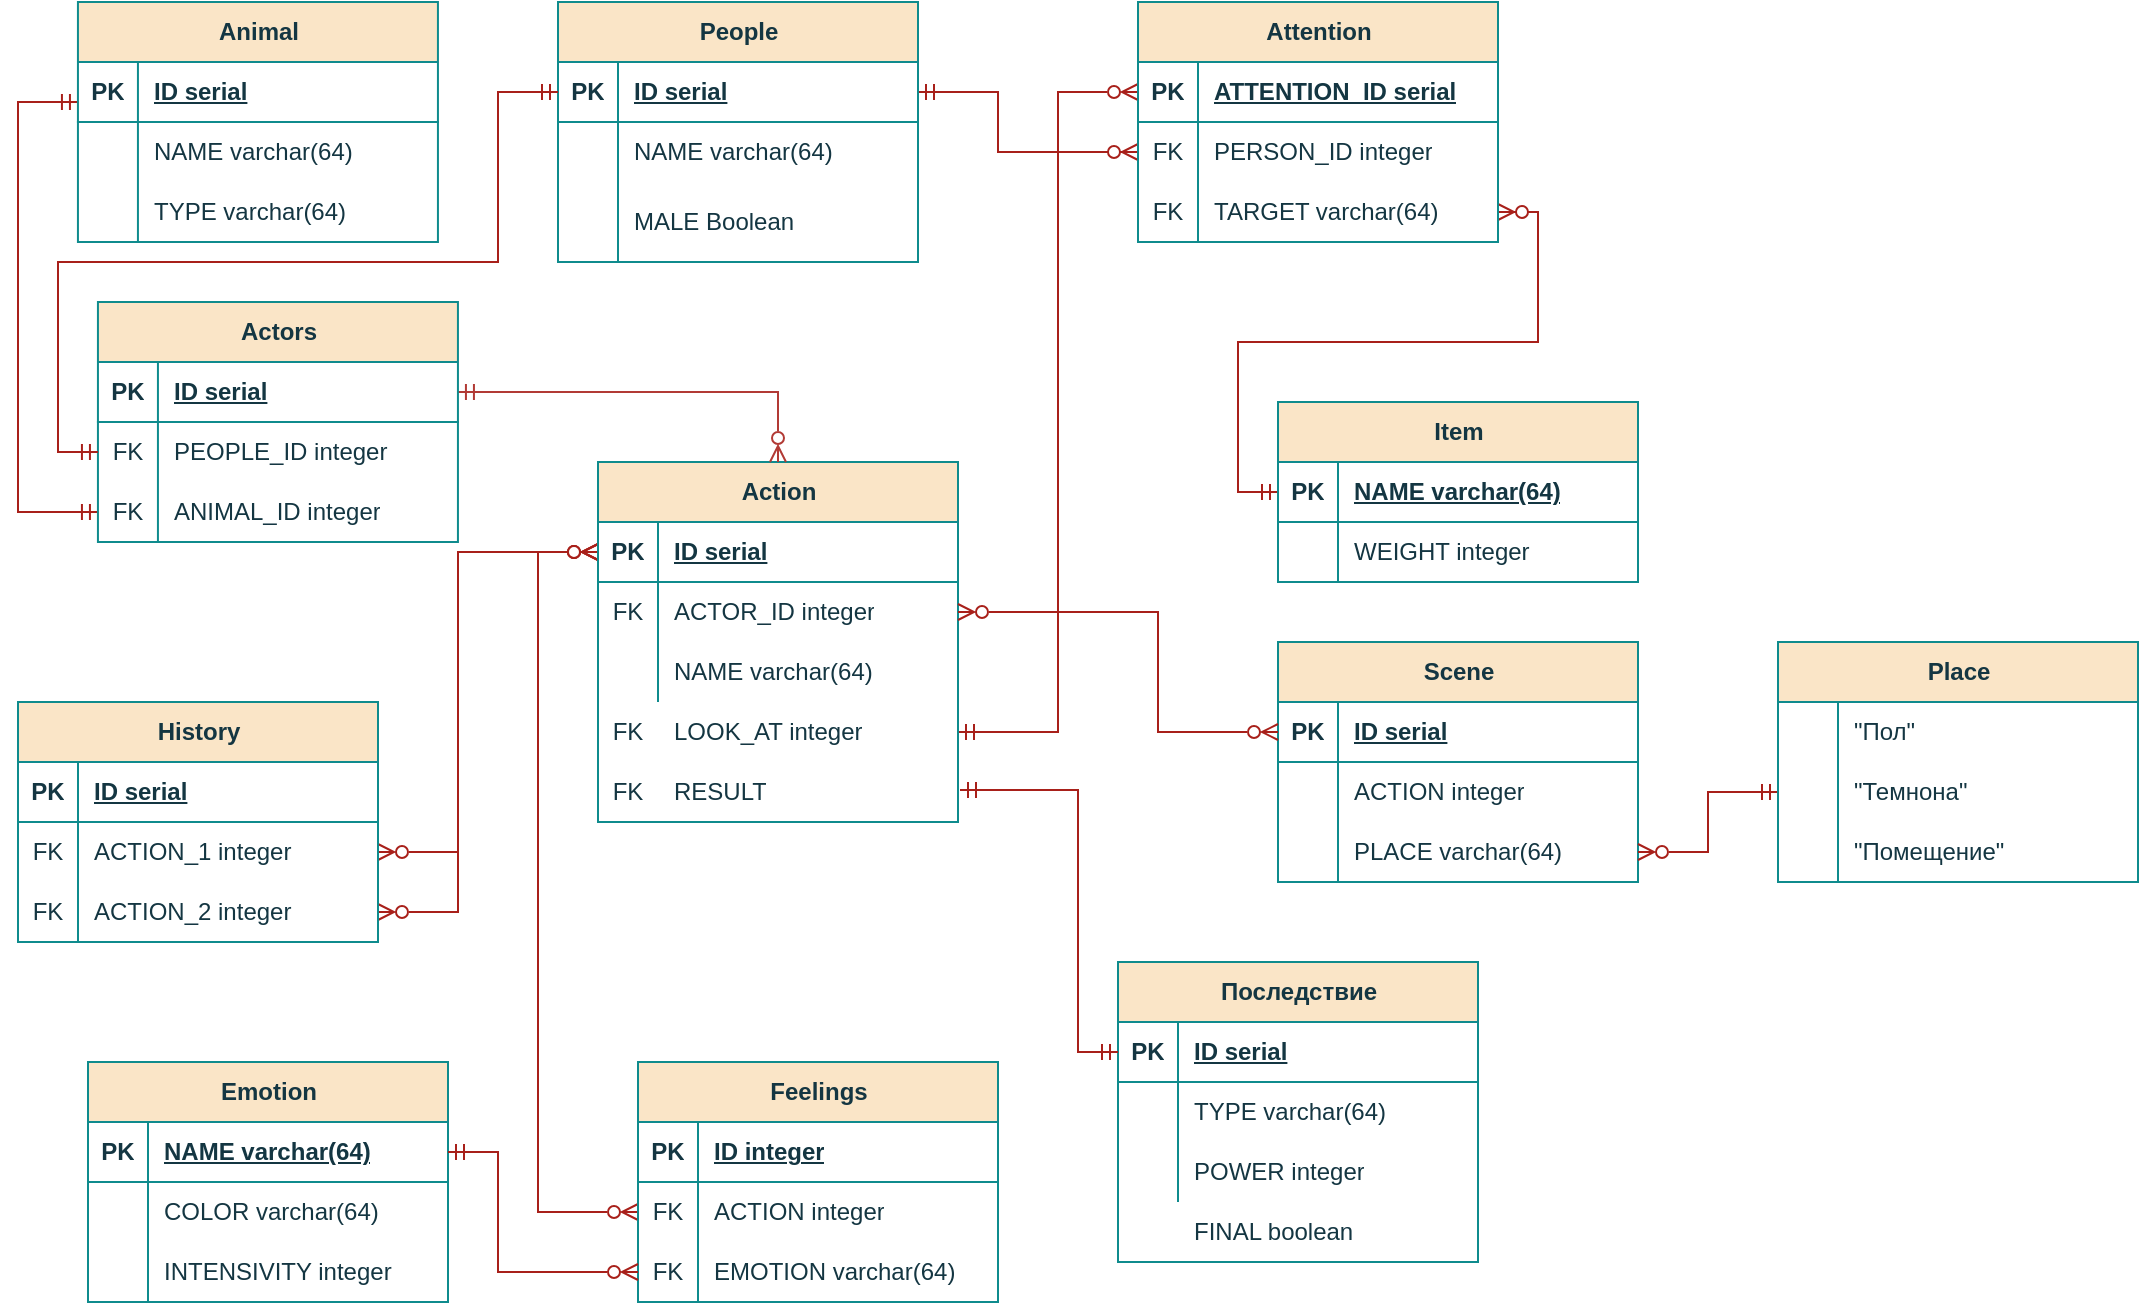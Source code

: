 <mxfile version="26.0.16">
  <diagram id="R2lEEEUBdFMjLlhIrx00" name="Page-1">
    <mxGraphModel dx="971" dy="537" grid="1" gridSize="10" guides="1" tooltips="1" connect="1" arrows="1" fold="1" page="1" pageScale="1" pageWidth="850" pageHeight="1100" math="0" shadow="0" extFonts="Permanent Marker^https://fonts.googleapis.com/css?family=Permanent+Marker">
      <root>
        <mxCell id="0" />
        <mxCell id="1" parent="0" />
        <mxCell id="2vDDrUa2nhz0SJgFM6xi-35" value="" style="edgeStyle=orthogonalEdgeStyle;fontSize=12;html=1;endArrow=ERzeroToMany;startArrow=ERmandOne;rounded=0;exitX=0;exitY=0.5;exitDx=0;exitDy=0;entryX=1;entryY=0.5;entryDx=0;entryDy=0;labelBackgroundColor=none;strokeColor=#A8201A;fontColor=default;" parent="1" source="2vDDrUa2nhz0SJgFM6xi-97" target="2vDDrUa2nhz0SJgFM6xi-119" edge="1">
          <mxGeometry width="100" height="100" relative="1" as="geometry">
            <mxPoint x="810" y="311" as="sourcePoint" />
            <mxPoint x="670" y="335" as="targetPoint" />
            <Array as="points">
              <mxPoint x="620" y="425" />
              <mxPoint x="620" y="350" />
              <mxPoint x="770" y="350" />
              <mxPoint x="770" y="285" />
            </Array>
          </mxGeometry>
        </mxCell>
        <mxCell id="2vDDrUa2nhz0SJgFM6xi-38" value="" style="edgeStyle=orthogonalEdgeStyle;fontSize=12;html=1;endArrow=ERzeroToMany;startArrow=ERmandOne;rounded=0;entryX=0;entryY=0.5;entryDx=0;entryDy=0;startFill=0;labelBackgroundColor=none;strokeColor=#A8201A;fontColor=default;exitX=1;exitY=0.5;exitDx=0;exitDy=0;" parent="1" source="2vDDrUa2nhz0SJgFM6xi-81" target="2vDDrUa2nhz0SJgFM6xi-113" edge="1">
          <mxGeometry width="100" height="100" relative="1" as="geometry">
            <mxPoint x="530" y="180" as="sourcePoint" />
            <mxPoint x="520" y="355" as="targetPoint" />
            <Array as="points">
              <mxPoint x="500" y="225" />
              <mxPoint x="500" y="255" />
            </Array>
          </mxGeometry>
        </mxCell>
        <mxCell id="2vDDrUa2nhz0SJgFM6xi-48" value="" style="edgeStyle=orthogonalEdgeStyle;fontSize=12;html=1;endArrow=ERmandOne;startArrow=ERmandOne;rounded=0;exitX=0;exitY=0.667;exitDx=0;exitDy=0;startFill=0;exitPerimeter=0;entryX=0;entryY=0.5;entryDx=0;entryDy=0;endFill=0;labelBackgroundColor=none;strokeColor=#A8201A;fontColor=default;" parent="1" source="2vDDrUa2nhz0SJgFM6xi-68" target="pCrVwN-psYldaDfNsvtN-21" edge="1">
          <mxGeometry width="100" height="100" relative="1" as="geometry">
            <mxPoint x="79.97" y="312.5" as="sourcePoint" />
            <mxPoint x="39.97" y="395" as="targetPoint" />
            <Array as="points">
              <mxPoint x="10" y="230" />
              <mxPoint x="10" y="435" />
            </Array>
          </mxGeometry>
        </mxCell>
        <mxCell id="2vDDrUa2nhz0SJgFM6xi-53" value="" style="edgeStyle=orthogonalEdgeStyle;fontSize=12;html=1;endArrow=ERzeroToMany;startArrow=ERzeroToMany;rounded=0;exitX=0;exitY=0.5;exitDx=0;exitDy=0;startFill=0;entryX=0;entryY=0.5;entryDx=0;entryDy=0;labelBackgroundColor=none;strokeColor=#A8201A;fontColor=default;" parent="1" source="2vDDrUa2nhz0SJgFM6xi-208" target="2vDDrUa2nhz0SJgFM6xi-136" edge="1">
          <mxGeometry width="100" height="100" relative="1" as="geometry">
            <mxPoint x="270.0" y="700" as="sourcePoint" />
            <mxPoint x="270" y="520" as="targetPoint" />
            <Array as="points">
              <mxPoint x="270" y="785" />
              <mxPoint x="270" y="455" />
            </Array>
          </mxGeometry>
        </mxCell>
        <mxCell id="2vDDrUa2nhz0SJgFM6xi-58" value="" style="edgeStyle=orthogonalEdgeStyle;fontSize=12;html=1;endArrow=ERzeroToMany;startArrow=ERmandOne;rounded=0;entryX=0;entryY=0.5;entryDx=0;entryDy=0;endFill=0;exitX=1;exitY=0.5;exitDx=0;exitDy=0;labelBackgroundColor=none;strokeColor=#A8201A;fontColor=default;" parent="1" source="ilzvVrsZcc7IIXqcpDsM-40" target="2vDDrUa2nhz0SJgFM6xi-110" edge="1">
          <mxGeometry width="100" height="100" relative="1" as="geometry">
            <mxPoint x="600" y="430" as="sourcePoint" />
            <mxPoint x="540" y="320" as="targetPoint" />
            <Array as="points">
              <mxPoint x="530" y="545" />
              <mxPoint x="530" y="225" />
            </Array>
          </mxGeometry>
        </mxCell>
        <mxCell id="2vDDrUa2nhz0SJgFM6xi-64" value="" style="edgeStyle=orthogonalEdgeStyle;fontSize=12;html=1;endArrow=ERzeroToMany;startArrow=ERzeroToMany;rounded=0;entryX=0;entryY=0.5;entryDx=0;entryDy=0;exitX=1;exitY=0.5;exitDx=0;exitDy=0;startFill=0;labelBackgroundColor=none;strokeColor=#A8201A;fontColor=default;" parent="1" source="2vDDrUa2nhz0SJgFM6xi-170" target="2vDDrUa2nhz0SJgFM6xi-136" edge="1">
          <mxGeometry width="100" height="100" relative="1" as="geometry">
            <mxPoint x="131.95" y="699.4" as="sourcePoint" />
            <mxPoint x="230" y="700" as="targetPoint" />
            <Array as="points">
              <mxPoint x="230" y="635" />
              <mxPoint x="230" y="455" />
            </Array>
          </mxGeometry>
        </mxCell>
        <mxCell id="2vDDrUa2nhz0SJgFM6xi-65" value="" style="edgeStyle=orthogonalEdgeStyle;fontSize=12;html=1;endArrow=ERzeroToMany;startArrow=ERzeroToMany;rounded=0;entryX=0;entryY=0.5;entryDx=0;entryDy=0;exitX=1;exitY=0.5;exitDx=0;exitDy=0;startFill=0;labelBackgroundColor=none;strokeColor=#A8201A;fontColor=default;" parent="1" source="2vDDrUa2nhz0SJgFM6xi-167" target="2vDDrUa2nhz0SJgFM6xi-136" edge="1">
          <mxGeometry width="100" height="100" relative="1" as="geometry">
            <mxPoint x="130" y="682.5" as="sourcePoint" />
            <mxPoint x="260" y="701" as="targetPoint" />
            <Array as="points">
              <mxPoint x="230" y="605" />
              <mxPoint x="230" y="455" />
            </Array>
          </mxGeometry>
        </mxCell>
        <mxCell id="2vDDrUa2nhz0SJgFM6xi-67" value="Animal" style="shape=table;startSize=30;container=1;collapsible=1;childLayout=tableLayout;fixedRows=1;rowLines=0;fontStyle=1;align=center;resizeLast=1;html=1;labelBackgroundColor=none;fillColor=#FAE5C7;strokeColor=#0F8B8D;fontColor=#143642;" parent="1" vertex="1">
          <mxGeometry x="39.97" y="180" width="180" height="120" as="geometry" />
        </mxCell>
        <mxCell id="2vDDrUa2nhz0SJgFM6xi-68" value="" style="shape=tableRow;horizontal=0;startSize=0;swimlaneHead=0;swimlaneBody=0;fillColor=none;collapsible=0;dropTarget=0;points=[[0,0.5],[1,0.5]];portConstraint=eastwest;top=0;left=0;right=0;bottom=1;labelBackgroundColor=none;strokeColor=#0F8B8D;fontColor=#143642;" parent="2vDDrUa2nhz0SJgFM6xi-67" vertex="1">
          <mxGeometry y="30" width="180" height="30" as="geometry" />
        </mxCell>
        <mxCell id="2vDDrUa2nhz0SJgFM6xi-69" value="PK" style="shape=partialRectangle;connectable=0;fillColor=none;top=0;left=0;bottom=0;right=0;fontStyle=1;overflow=hidden;whiteSpace=wrap;html=1;labelBackgroundColor=none;strokeColor=#0F8B8D;fontColor=#143642;" parent="2vDDrUa2nhz0SJgFM6xi-68" vertex="1">
          <mxGeometry width="30" height="30" as="geometry">
            <mxRectangle width="30" height="30" as="alternateBounds" />
          </mxGeometry>
        </mxCell>
        <mxCell id="2vDDrUa2nhz0SJgFM6xi-70" value="ID serial" style="shape=partialRectangle;connectable=0;fillColor=none;top=0;left=0;bottom=0;right=0;align=left;spacingLeft=6;fontStyle=5;overflow=hidden;whiteSpace=wrap;html=1;labelBackgroundColor=none;strokeColor=#0F8B8D;fontColor=#143642;" parent="2vDDrUa2nhz0SJgFM6xi-68" vertex="1">
          <mxGeometry x="30" width="150" height="30" as="geometry">
            <mxRectangle width="150" height="30" as="alternateBounds" />
          </mxGeometry>
        </mxCell>
        <mxCell id="2vDDrUa2nhz0SJgFM6xi-71" value="" style="shape=tableRow;horizontal=0;startSize=0;swimlaneHead=0;swimlaneBody=0;fillColor=none;collapsible=0;dropTarget=0;points=[[0,0.5],[1,0.5]];portConstraint=eastwest;top=0;left=0;right=0;bottom=0;labelBackgroundColor=none;strokeColor=#0F8B8D;fontColor=#143642;" parent="2vDDrUa2nhz0SJgFM6xi-67" vertex="1">
          <mxGeometry y="60" width="180" height="30" as="geometry" />
        </mxCell>
        <mxCell id="2vDDrUa2nhz0SJgFM6xi-72" value="" style="shape=partialRectangle;connectable=0;fillColor=none;top=0;left=0;bottom=0;right=0;editable=1;overflow=hidden;whiteSpace=wrap;html=1;labelBackgroundColor=none;strokeColor=#0F8B8D;fontColor=#143642;" parent="2vDDrUa2nhz0SJgFM6xi-71" vertex="1">
          <mxGeometry width="30" height="30" as="geometry">
            <mxRectangle width="30" height="30" as="alternateBounds" />
          </mxGeometry>
        </mxCell>
        <mxCell id="2vDDrUa2nhz0SJgFM6xi-73" value="NAME varchar(64)" style="shape=partialRectangle;connectable=0;fillColor=none;top=0;left=0;bottom=0;right=0;align=left;spacingLeft=6;overflow=hidden;whiteSpace=wrap;html=1;labelBackgroundColor=none;strokeColor=#0F8B8D;fontColor=#143642;" parent="2vDDrUa2nhz0SJgFM6xi-71" vertex="1">
          <mxGeometry x="30" width="150" height="30" as="geometry">
            <mxRectangle width="150" height="30" as="alternateBounds" />
          </mxGeometry>
        </mxCell>
        <mxCell id="2vDDrUa2nhz0SJgFM6xi-74" value="" style="shape=tableRow;horizontal=0;startSize=0;swimlaneHead=0;swimlaneBody=0;fillColor=none;collapsible=0;dropTarget=0;points=[[0,0.5],[1,0.5]];portConstraint=eastwest;top=0;left=0;right=0;bottom=0;labelBackgroundColor=none;strokeColor=#0F8B8D;fontColor=#143642;" parent="2vDDrUa2nhz0SJgFM6xi-67" vertex="1">
          <mxGeometry y="90" width="180" height="30" as="geometry" />
        </mxCell>
        <mxCell id="2vDDrUa2nhz0SJgFM6xi-75" value="" style="shape=partialRectangle;connectable=0;fillColor=none;top=0;left=0;bottom=0;right=0;editable=1;overflow=hidden;whiteSpace=wrap;html=1;labelBackgroundColor=none;strokeColor=#0F8B8D;fontColor=#143642;" parent="2vDDrUa2nhz0SJgFM6xi-74" vertex="1">
          <mxGeometry width="30" height="30" as="geometry">
            <mxRectangle width="30" height="30" as="alternateBounds" />
          </mxGeometry>
        </mxCell>
        <mxCell id="2vDDrUa2nhz0SJgFM6xi-76" value="TYPE varchar(64)" style="shape=partialRectangle;connectable=0;fillColor=none;top=0;left=0;bottom=0;right=0;align=left;spacingLeft=6;overflow=hidden;whiteSpace=wrap;html=1;labelBackgroundColor=none;strokeColor=#0F8B8D;fontColor=#143642;" parent="2vDDrUa2nhz0SJgFM6xi-74" vertex="1">
          <mxGeometry x="30" width="150" height="30" as="geometry">
            <mxRectangle width="150" height="30" as="alternateBounds" />
          </mxGeometry>
        </mxCell>
        <mxCell id="2vDDrUa2nhz0SJgFM6xi-80" value="People" style="shape=table;startSize=30;container=1;collapsible=1;childLayout=tableLayout;fixedRows=1;rowLines=0;fontStyle=1;align=center;resizeLast=1;html=1;labelBackgroundColor=none;fillColor=#FAE5C7;strokeColor=#0F8B8D;fontColor=#143642;" parent="1" vertex="1">
          <mxGeometry x="280" y="180" width="180" height="130" as="geometry" />
        </mxCell>
        <mxCell id="2vDDrUa2nhz0SJgFM6xi-81" value="" style="shape=tableRow;horizontal=0;startSize=0;swimlaneHead=0;swimlaneBody=0;fillColor=none;collapsible=0;dropTarget=0;points=[[0,0.5],[1,0.5]];portConstraint=eastwest;top=0;left=0;right=0;bottom=1;labelBackgroundColor=none;strokeColor=#0F8B8D;fontColor=#143642;" parent="2vDDrUa2nhz0SJgFM6xi-80" vertex="1">
          <mxGeometry y="30" width="180" height="30" as="geometry" />
        </mxCell>
        <mxCell id="2vDDrUa2nhz0SJgFM6xi-82" value="PK" style="shape=partialRectangle;connectable=0;fillColor=none;top=0;left=0;bottom=0;right=0;fontStyle=1;overflow=hidden;whiteSpace=wrap;html=1;labelBackgroundColor=none;strokeColor=#0F8B8D;fontColor=#143642;" parent="2vDDrUa2nhz0SJgFM6xi-81" vertex="1">
          <mxGeometry width="30" height="30" as="geometry">
            <mxRectangle width="30" height="30" as="alternateBounds" />
          </mxGeometry>
        </mxCell>
        <mxCell id="2vDDrUa2nhz0SJgFM6xi-83" value="ID serial" style="shape=partialRectangle;connectable=0;fillColor=none;top=0;left=0;bottom=0;right=0;align=left;spacingLeft=6;fontStyle=5;overflow=hidden;whiteSpace=wrap;html=1;labelBackgroundColor=none;strokeColor=#0F8B8D;fontColor=#143642;" parent="2vDDrUa2nhz0SJgFM6xi-81" vertex="1">
          <mxGeometry x="30" width="150" height="30" as="geometry">
            <mxRectangle width="150" height="30" as="alternateBounds" />
          </mxGeometry>
        </mxCell>
        <mxCell id="2vDDrUa2nhz0SJgFM6xi-84" value="" style="shape=tableRow;horizontal=0;startSize=0;swimlaneHead=0;swimlaneBody=0;fillColor=none;collapsible=0;dropTarget=0;points=[[0,0.5],[1,0.5]];portConstraint=eastwest;top=0;left=0;right=0;bottom=0;labelBackgroundColor=none;strokeColor=#0F8B8D;fontColor=#143642;" parent="2vDDrUa2nhz0SJgFM6xi-80" vertex="1">
          <mxGeometry y="60" width="180" height="30" as="geometry" />
        </mxCell>
        <mxCell id="2vDDrUa2nhz0SJgFM6xi-85" value="" style="shape=partialRectangle;connectable=0;fillColor=none;top=0;left=0;bottom=0;right=0;editable=1;overflow=hidden;whiteSpace=wrap;html=1;labelBackgroundColor=none;strokeColor=#0F8B8D;fontColor=#143642;" parent="2vDDrUa2nhz0SJgFM6xi-84" vertex="1">
          <mxGeometry width="30" height="30" as="geometry">
            <mxRectangle width="30" height="30" as="alternateBounds" />
          </mxGeometry>
        </mxCell>
        <mxCell id="2vDDrUa2nhz0SJgFM6xi-86" value="NAME varchar(64)" style="shape=partialRectangle;connectable=0;fillColor=none;top=0;left=0;bottom=0;right=0;align=left;spacingLeft=6;overflow=hidden;whiteSpace=wrap;html=1;labelBackgroundColor=none;strokeColor=#0F8B8D;fontColor=#143642;" parent="2vDDrUa2nhz0SJgFM6xi-84" vertex="1">
          <mxGeometry x="30" width="150" height="30" as="geometry">
            <mxRectangle width="150" height="30" as="alternateBounds" />
          </mxGeometry>
        </mxCell>
        <mxCell id="2vDDrUa2nhz0SJgFM6xi-87" value="" style="shape=tableRow;horizontal=0;startSize=0;swimlaneHead=0;swimlaneBody=0;fillColor=none;collapsible=0;dropTarget=0;points=[[0,0.5],[1,0.5]];portConstraint=eastwest;top=0;left=0;right=0;bottom=0;labelBackgroundColor=none;strokeColor=#0F8B8D;fontColor=#143642;" parent="2vDDrUa2nhz0SJgFM6xi-80" vertex="1">
          <mxGeometry y="90" width="180" height="40" as="geometry" />
        </mxCell>
        <mxCell id="2vDDrUa2nhz0SJgFM6xi-88" value="" style="shape=partialRectangle;connectable=0;fillColor=none;top=0;left=0;bottom=0;right=0;editable=1;overflow=hidden;whiteSpace=wrap;html=1;labelBackgroundColor=none;strokeColor=#0F8B8D;fontColor=#143642;" parent="2vDDrUa2nhz0SJgFM6xi-87" vertex="1">
          <mxGeometry width="30" height="40" as="geometry">
            <mxRectangle width="30" height="40" as="alternateBounds" />
          </mxGeometry>
        </mxCell>
        <mxCell id="2vDDrUa2nhz0SJgFM6xi-89" value="MALE Boolean" style="shape=partialRectangle;connectable=0;fillColor=none;top=0;left=0;bottom=0;right=0;align=left;spacingLeft=6;overflow=hidden;whiteSpace=wrap;html=1;labelBackgroundColor=none;strokeColor=#0F8B8D;fontColor=#143642;" parent="2vDDrUa2nhz0SJgFM6xi-87" vertex="1">
          <mxGeometry x="30" width="150" height="40" as="geometry">
            <mxRectangle width="150" height="40" as="alternateBounds" />
          </mxGeometry>
        </mxCell>
        <mxCell id="2vDDrUa2nhz0SJgFM6xi-96" value="Item" style="shape=table;startSize=30;container=1;collapsible=1;childLayout=tableLayout;fixedRows=1;rowLines=0;fontStyle=1;align=center;resizeLast=1;html=1;labelBackgroundColor=none;fillColor=#FAE5C7;strokeColor=#0F8B8D;fontColor=#143642;" parent="1" vertex="1">
          <mxGeometry x="640" y="380" width="180" height="90" as="geometry" />
        </mxCell>
        <mxCell id="2vDDrUa2nhz0SJgFM6xi-97" value="" style="shape=tableRow;horizontal=0;startSize=0;swimlaneHead=0;swimlaneBody=0;fillColor=none;collapsible=0;dropTarget=0;points=[[0,0.5],[1,0.5]];portConstraint=eastwest;top=0;left=0;right=0;bottom=1;labelBackgroundColor=none;strokeColor=#0F8B8D;fontColor=#143642;" parent="2vDDrUa2nhz0SJgFM6xi-96" vertex="1">
          <mxGeometry y="30" width="180" height="30" as="geometry" />
        </mxCell>
        <mxCell id="2vDDrUa2nhz0SJgFM6xi-98" value="PK" style="shape=partialRectangle;connectable=0;fillColor=none;top=0;left=0;bottom=0;right=0;fontStyle=1;overflow=hidden;whiteSpace=wrap;html=1;labelBackgroundColor=none;strokeColor=#0F8B8D;fontColor=#143642;" parent="2vDDrUa2nhz0SJgFM6xi-97" vertex="1">
          <mxGeometry width="30" height="30" as="geometry">
            <mxRectangle width="30" height="30" as="alternateBounds" />
          </mxGeometry>
        </mxCell>
        <mxCell id="2vDDrUa2nhz0SJgFM6xi-99" value="NAME varchar(64)" style="shape=partialRectangle;connectable=0;fillColor=none;top=0;left=0;bottom=0;right=0;align=left;spacingLeft=6;fontStyle=5;overflow=hidden;whiteSpace=wrap;html=1;labelBackgroundColor=none;strokeColor=#0F8B8D;fontColor=#143642;" parent="2vDDrUa2nhz0SJgFM6xi-97" vertex="1">
          <mxGeometry x="30" width="150" height="30" as="geometry">
            <mxRectangle width="150" height="30" as="alternateBounds" />
          </mxGeometry>
        </mxCell>
        <mxCell id="2vDDrUa2nhz0SJgFM6xi-100" value="" style="shape=tableRow;horizontal=0;startSize=0;swimlaneHead=0;swimlaneBody=0;fillColor=none;collapsible=0;dropTarget=0;points=[[0,0.5],[1,0.5]];portConstraint=eastwest;top=0;left=0;right=0;bottom=0;labelBackgroundColor=none;strokeColor=#0F8B8D;fontColor=#143642;" parent="2vDDrUa2nhz0SJgFM6xi-96" vertex="1">
          <mxGeometry y="60" width="180" height="30" as="geometry" />
        </mxCell>
        <mxCell id="2vDDrUa2nhz0SJgFM6xi-101" value="" style="shape=partialRectangle;connectable=0;fillColor=none;top=0;left=0;bottom=0;right=0;editable=1;overflow=hidden;whiteSpace=wrap;html=1;labelBackgroundColor=none;strokeColor=#0F8B8D;fontColor=#143642;" parent="2vDDrUa2nhz0SJgFM6xi-100" vertex="1">
          <mxGeometry width="30" height="30" as="geometry">
            <mxRectangle width="30" height="30" as="alternateBounds" />
          </mxGeometry>
        </mxCell>
        <mxCell id="2vDDrUa2nhz0SJgFM6xi-102" value="WEIGHT integer" style="shape=partialRectangle;connectable=0;fillColor=none;top=0;left=0;bottom=0;right=0;align=left;spacingLeft=6;overflow=hidden;whiteSpace=wrap;html=1;labelBackgroundColor=none;strokeColor=#0F8B8D;fontColor=#143642;" parent="2vDDrUa2nhz0SJgFM6xi-100" vertex="1">
          <mxGeometry x="30" width="150" height="30" as="geometry">
            <mxRectangle width="150" height="30" as="alternateBounds" />
          </mxGeometry>
        </mxCell>
        <mxCell id="2vDDrUa2nhz0SJgFM6xi-109" value="Attention" style="shape=table;startSize=30;container=1;collapsible=1;childLayout=tableLayout;fixedRows=1;rowLines=0;fontStyle=1;align=center;resizeLast=1;html=1;labelBackgroundColor=none;fillColor=#FAE5C7;strokeColor=#0F8B8D;fontColor=#143642;" parent="1" vertex="1">
          <mxGeometry x="570" y="180" width="180" height="120" as="geometry" />
        </mxCell>
        <mxCell id="2vDDrUa2nhz0SJgFM6xi-110" value="" style="shape=tableRow;horizontal=0;startSize=0;swimlaneHead=0;swimlaneBody=0;fillColor=none;collapsible=0;dropTarget=0;points=[[0,0.5],[1,0.5]];portConstraint=eastwest;top=0;left=0;right=0;bottom=1;labelBackgroundColor=none;strokeColor=#0F8B8D;fontColor=#143642;" parent="2vDDrUa2nhz0SJgFM6xi-109" vertex="1">
          <mxGeometry y="30" width="180" height="30" as="geometry" />
        </mxCell>
        <mxCell id="2vDDrUa2nhz0SJgFM6xi-111" value="PK" style="shape=partialRectangle;connectable=0;fillColor=none;top=0;left=0;bottom=0;right=0;fontStyle=1;overflow=hidden;whiteSpace=wrap;html=1;labelBackgroundColor=none;strokeColor=#0F8B8D;fontColor=#143642;" parent="2vDDrUa2nhz0SJgFM6xi-110" vertex="1">
          <mxGeometry width="30" height="30" as="geometry">
            <mxRectangle width="30" height="30" as="alternateBounds" />
          </mxGeometry>
        </mxCell>
        <mxCell id="2vDDrUa2nhz0SJgFM6xi-112" value="ATTENTION_ID serial" style="shape=partialRectangle;connectable=0;fillColor=none;top=0;left=0;bottom=0;right=0;align=left;spacingLeft=6;fontStyle=5;overflow=hidden;whiteSpace=wrap;html=1;labelBackgroundColor=none;strokeColor=#0F8B8D;fontColor=#143642;" parent="2vDDrUa2nhz0SJgFM6xi-110" vertex="1">
          <mxGeometry x="30" width="150" height="30" as="geometry">
            <mxRectangle width="150" height="30" as="alternateBounds" />
          </mxGeometry>
        </mxCell>
        <mxCell id="2vDDrUa2nhz0SJgFM6xi-113" value="" style="shape=tableRow;horizontal=0;startSize=0;swimlaneHead=0;swimlaneBody=0;fillColor=none;collapsible=0;dropTarget=0;points=[[0,0.5],[1,0.5]];portConstraint=eastwest;top=0;left=0;right=0;bottom=0;labelBackgroundColor=none;strokeColor=#0F8B8D;fontColor=#143642;" parent="2vDDrUa2nhz0SJgFM6xi-109" vertex="1">
          <mxGeometry y="60" width="180" height="30" as="geometry" />
        </mxCell>
        <mxCell id="2vDDrUa2nhz0SJgFM6xi-114" value="FK" style="shape=partialRectangle;connectable=0;fillColor=none;top=0;left=0;bottom=0;right=0;editable=1;overflow=hidden;whiteSpace=wrap;html=1;labelBackgroundColor=none;strokeColor=#0F8B8D;fontColor=#143642;" parent="2vDDrUa2nhz0SJgFM6xi-113" vertex="1">
          <mxGeometry width="30" height="30" as="geometry">
            <mxRectangle width="30" height="30" as="alternateBounds" />
          </mxGeometry>
        </mxCell>
        <mxCell id="2vDDrUa2nhz0SJgFM6xi-115" value="PERSON_ID integer" style="shape=partialRectangle;connectable=0;fillColor=none;top=0;left=0;bottom=0;right=0;align=left;spacingLeft=6;overflow=hidden;whiteSpace=wrap;html=1;labelBackgroundColor=none;strokeColor=#0F8B8D;fontColor=#143642;" parent="2vDDrUa2nhz0SJgFM6xi-113" vertex="1">
          <mxGeometry x="30" width="150" height="30" as="geometry">
            <mxRectangle width="150" height="30" as="alternateBounds" />
          </mxGeometry>
        </mxCell>
        <mxCell id="2vDDrUa2nhz0SJgFM6xi-119" value="" style="shape=tableRow;horizontal=0;startSize=0;swimlaneHead=0;swimlaneBody=0;fillColor=none;collapsible=0;dropTarget=0;points=[[0,0.5],[1,0.5]];portConstraint=eastwest;top=0;left=0;right=0;bottom=0;labelBackgroundColor=none;strokeColor=#0F8B8D;fontColor=#143642;" parent="2vDDrUa2nhz0SJgFM6xi-109" vertex="1">
          <mxGeometry y="90" width="180" height="30" as="geometry" />
        </mxCell>
        <mxCell id="2vDDrUa2nhz0SJgFM6xi-120" value="FK" style="shape=partialRectangle;connectable=0;fillColor=none;top=0;left=0;bottom=0;right=0;editable=1;overflow=hidden;whiteSpace=wrap;html=1;labelBackgroundColor=none;strokeColor=#0F8B8D;fontColor=#143642;" parent="2vDDrUa2nhz0SJgFM6xi-119" vertex="1">
          <mxGeometry width="30" height="30" as="geometry">
            <mxRectangle width="30" height="30" as="alternateBounds" />
          </mxGeometry>
        </mxCell>
        <mxCell id="2vDDrUa2nhz0SJgFM6xi-121" value="TARGET varchar(64)" style="shape=partialRectangle;connectable=0;fillColor=none;top=0;left=0;bottom=0;right=0;align=left;spacingLeft=6;overflow=hidden;whiteSpace=wrap;html=1;labelBackgroundColor=none;strokeColor=#0F8B8D;fontColor=#143642;" parent="2vDDrUa2nhz0SJgFM6xi-119" vertex="1">
          <mxGeometry x="30" width="150" height="30" as="geometry">
            <mxRectangle width="150" height="30" as="alternateBounds" />
          </mxGeometry>
        </mxCell>
        <mxCell id="2vDDrUa2nhz0SJgFM6xi-135" value="Action" style="shape=table;startSize=30;container=1;collapsible=1;childLayout=tableLayout;fixedRows=1;rowLines=0;fontStyle=1;align=center;resizeLast=1;html=1;labelBackgroundColor=none;fillColor=#FAE5C7;strokeColor=#0F8B8D;fontColor=#143642;verticalAlign=middle;" parent="1" vertex="1">
          <mxGeometry x="300" y="410" width="180" height="180" as="geometry" />
        </mxCell>
        <mxCell id="2vDDrUa2nhz0SJgFM6xi-136" value="" style="shape=tableRow;horizontal=0;startSize=0;swimlaneHead=0;swimlaneBody=0;fillColor=none;collapsible=0;dropTarget=0;points=[[0,0.5],[1,0.5]];portConstraint=eastwest;top=0;left=0;right=0;bottom=1;labelBackgroundColor=none;strokeColor=#0F8B8D;fontColor=#143642;verticalAlign=middle;" parent="2vDDrUa2nhz0SJgFM6xi-135" vertex="1">
          <mxGeometry y="30" width="180" height="30" as="geometry" />
        </mxCell>
        <mxCell id="2vDDrUa2nhz0SJgFM6xi-137" value="PK" style="shape=partialRectangle;connectable=0;fillColor=none;top=0;left=0;bottom=0;right=0;fontStyle=1;overflow=hidden;whiteSpace=wrap;html=1;labelBackgroundColor=none;strokeColor=#0F8B8D;fontColor=#143642;verticalAlign=middle;" parent="2vDDrUa2nhz0SJgFM6xi-136" vertex="1">
          <mxGeometry width="30" height="30" as="geometry">
            <mxRectangle width="30" height="30" as="alternateBounds" />
          </mxGeometry>
        </mxCell>
        <mxCell id="2vDDrUa2nhz0SJgFM6xi-138" value="ID serial" style="shape=partialRectangle;connectable=0;fillColor=none;top=0;left=0;bottom=0;right=0;align=left;spacingLeft=6;fontStyle=5;overflow=hidden;whiteSpace=wrap;html=1;labelBackgroundColor=none;strokeColor=#0F8B8D;fontColor=#143642;verticalAlign=middle;" parent="2vDDrUa2nhz0SJgFM6xi-136" vertex="1">
          <mxGeometry x="30" width="150" height="30" as="geometry">
            <mxRectangle width="150" height="30" as="alternateBounds" />
          </mxGeometry>
        </mxCell>
        <mxCell id="2vDDrUa2nhz0SJgFM6xi-139" value="" style="shape=tableRow;horizontal=0;startSize=0;swimlaneHead=0;swimlaneBody=0;fillColor=none;collapsible=0;dropTarget=0;points=[[0,0.5],[1,0.5]];portConstraint=eastwest;top=0;left=0;right=0;bottom=0;labelBackgroundColor=none;strokeColor=#0F8B8D;fontColor=#143642;verticalAlign=middle;" parent="2vDDrUa2nhz0SJgFM6xi-135" vertex="1">
          <mxGeometry y="60" width="180" height="30" as="geometry" />
        </mxCell>
        <mxCell id="2vDDrUa2nhz0SJgFM6xi-140" value="FK" style="shape=partialRectangle;connectable=0;fillColor=none;top=0;left=0;bottom=0;right=0;editable=1;overflow=hidden;whiteSpace=wrap;html=1;labelBackgroundColor=none;strokeColor=#0F8B8D;fontColor=#143642;verticalAlign=middle;" parent="2vDDrUa2nhz0SJgFM6xi-139" vertex="1">
          <mxGeometry width="30" height="30" as="geometry">
            <mxRectangle width="30" height="30" as="alternateBounds" />
          </mxGeometry>
        </mxCell>
        <mxCell id="2vDDrUa2nhz0SJgFM6xi-141" value="ACTOR_ID integer" style="shape=partialRectangle;connectable=0;fillColor=none;top=0;left=0;bottom=0;right=0;align=left;spacingLeft=6;overflow=hidden;whiteSpace=wrap;html=1;labelBackgroundColor=none;strokeColor=#0F8B8D;fontColor=#143642;verticalAlign=middle;" parent="2vDDrUa2nhz0SJgFM6xi-139" vertex="1">
          <mxGeometry x="30" width="150" height="30" as="geometry">
            <mxRectangle width="150" height="30" as="alternateBounds" />
          </mxGeometry>
        </mxCell>
        <mxCell id="2vDDrUa2nhz0SJgFM6xi-142" value="" style="shape=tableRow;horizontal=0;startSize=0;swimlaneHead=0;swimlaneBody=0;fillColor=none;collapsible=0;dropTarget=0;points=[[0,0.5],[1,0.5]];portConstraint=eastwest;top=0;left=0;right=0;bottom=0;labelBackgroundColor=none;strokeColor=#0F8B8D;fontColor=#143642;verticalAlign=middle;" parent="2vDDrUa2nhz0SJgFM6xi-135" vertex="1">
          <mxGeometry y="90" width="180" height="30" as="geometry" />
        </mxCell>
        <mxCell id="2vDDrUa2nhz0SJgFM6xi-143" value="" style="shape=partialRectangle;connectable=0;fillColor=none;top=0;left=0;bottom=0;right=0;editable=1;overflow=hidden;whiteSpace=wrap;html=1;labelBackgroundColor=none;strokeColor=#0F8B8D;fontColor=#143642;verticalAlign=middle;" parent="2vDDrUa2nhz0SJgFM6xi-142" vertex="1">
          <mxGeometry width="30" height="30" as="geometry">
            <mxRectangle width="30" height="30" as="alternateBounds" />
          </mxGeometry>
        </mxCell>
        <mxCell id="2vDDrUa2nhz0SJgFM6xi-144" value="NAME varchar(64)" style="shape=partialRectangle;connectable=0;fillColor=none;top=0;left=0;bottom=0;right=0;align=left;spacingLeft=6;overflow=hidden;whiteSpace=wrap;html=1;labelBackgroundColor=none;strokeColor=#0F8B8D;fontColor=#143642;verticalAlign=middle;" parent="2vDDrUa2nhz0SJgFM6xi-142" vertex="1">
          <mxGeometry x="30" width="150" height="30" as="geometry">
            <mxRectangle width="150" height="30" as="alternateBounds" />
          </mxGeometry>
        </mxCell>
        <mxCell id="2vDDrUa2nhz0SJgFM6xi-162" style="edgeStyle=orthogonalEdgeStyle;rounded=0;orthogonalLoop=1;jettySize=auto;html=1;entryX=0.5;entryY=0;entryDx=0;entryDy=0;endArrow=ERzeroToMany;endFill=0;exitX=1;exitY=0.5;exitDx=0;exitDy=0;labelBackgroundColor=none;strokeColor=light-dark(#b23a35, #32b532);fontColor=default;startArrow=ERmandOne;startFill=0;" parent="1" source="pCrVwN-psYldaDfNsvtN-15" target="2vDDrUa2nhz0SJgFM6xi-135" edge="1">
          <mxGeometry relative="1" as="geometry">
            <Array as="points">
              <mxPoint x="390" y="375" />
            </Array>
            <mxPoint x="219.97" y="425" as="sourcePoint" />
          </mxGeometry>
        </mxCell>
        <mxCell id="2vDDrUa2nhz0SJgFM6xi-163" value="History" style="shape=table;startSize=30;container=1;collapsible=1;childLayout=tableLayout;fixedRows=1;rowLines=0;fontStyle=1;align=center;resizeLast=1;html=1;labelBackgroundColor=none;fillColor=#FAE5C7;strokeColor=#0F8B8D;fontColor=#143642;" parent="1" vertex="1">
          <mxGeometry x="10" y="530" width="180" height="120" as="geometry" />
        </mxCell>
        <mxCell id="2vDDrUa2nhz0SJgFM6xi-164" value="" style="shape=tableRow;horizontal=0;startSize=0;swimlaneHead=0;swimlaneBody=0;fillColor=none;collapsible=0;dropTarget=0;points=[[0,0.5],[1,0.5]];portConstraint=eastwest;top=0;left=0;right=0;bottom=1;labelBackgroundColor=none;strokeColor=#0F8B8D;fontColor=#143642;" parent="2vDDrUa2nhz0SJgFM6xi-163" vertex="1">
          <mxGeometry y="30" width="180" height="30" as="geometry" />
        </mxCell>
        <mxCell id="2vDDrUa2nhz0SJgFM6xi-165" value="PK" style="shape=partialRectangle;connectable=0;fillColor=none;top=0;left=0;bottom=0;right=0;fontStyle=1;overflow=hidden;whiteSpace=wrap;html=1;labelBackgroundColor=none;strokeColor=#0F8B8D;fontColor=#143642;" parent="2vDDrUa2nhz0SJgFM6xi-164" vertex="1">
          <mxGeometry width="30" height="30" as="geometry">
            <mxRectangle width="30" height="30" as="alternateBounds" />
          </mxGeometry>
        </mxCell>
        <mxCell id="2vDDrUa2nhz0SJgFM6xi-166" value="ID serial" style="shape=partialRectangle;connectable=0;fillColor=none;top=0;left=0;bottom=0;right=0;align=left;spacingLeft=6;fontStyle=5;overflow=hidden;whiteSpace=wrap;html=1;labelBackgroundColor=none;strokeColor=#0F8B8D;fontColor=#143642;" parent="2vDDrUa2nhz0SJgFM6xi-164" vertex="1">
          <mxGeometry x="30" width="150" height="30" as="geometry">
            <mxRectangle width="150" height="30" as="alternateBounds" />
          </mxGeometry>
        </mxCell>
        <mxCell id="2vDDrUa2nhz0SJgFM6xi-167" value="" style="shape=tableRow;horizontal=0;startSize=0;swimlaneHead=0;swimlaneBody=0;fillColor=none;collapsible=0;dropTarget=0;points=[[0,0.5],[1,0.5]];portConstraint=eastwest;top=0;left=0;right=0;bottom=0;labelBackgroundColor=none;strokeColor=#0F8B8D;fontColor=#143642;" parent="2vDDrUa2nhz0SJgFM6xi-163" vertex="1">
          <mxGeometry y="60" width="180" height="30" as="geometry" />
        </mxCell>
        <mxCell id="2vDDrUa2nhz0SJgFM6xi-168" value="FK" style="shape=partialRectangle;connectable=0;fillColor=none;top=0;left=0;bottom=0;right=0;editable=1;overflow=hidden;whiteSpace=wrap;html=1;labelBackgroundColor=none;strokeColor=#0F8B8D;fontColor=#143642;" parent="2vDDrUa2nhz0SJgFM6xi-167" vertex="1">
          <mxGeometry width="30" height="30" as="geometry">
            <mxRectangle width="30" height="30" as="alternateBounds" />
          </mxGeometry>
        </mxCell>
        <mxCell id="2vDDrUa2nhz0SJgFM6xi-169" value="ACTION_1 integer" style="shape=partialRectangle;connectable=0;fillColor=none;top=0;left=0;bottom=0;right=0;align=left;spacingLeft=6;overflow=hidden;whiteSpace=wrap;html=1;labelBackgroundColor=none;strokeColor=#0F8B8D;fontColor=#143642;" parent="2vDDrUa2nhz0SJgFM6xi-167" vertex="1">
          <mxGeometry x="30" width="150" height="30" as="geometry">
            <mxRectangle width="150" height="30" as="alternateBounds" />
          </mxGeometry>
        </mxCell>
        <mxCell id="2vDDrUa2nhz0SJgFM6xi-170" value="" style="shape=tableRow;horizontal=0;startSize=0;swimlaneHead=0;swimlaneBody=0;fillColor=none;collapsible=0;dropTarget=0;points=[[0,0.5],[1,0.5]];portConstraint=eastwest;top=0;left=0;right=0;bottom=0;labelBackgroundColor=none;strokeColor=#0F8B8D;fontColor=#143642;" parent="2vDDrUa2nhz0SJgFM6xi-163" vertex="1">
          <mxGeometry y="90" width="180" height="30" as="geometry" />
        </mxCell>
        <mxCell id="2vDDrUa2nhz0SJgFM6xi-171" value="FK" style="shape=partialRectangle;connectable=0;fillColor=none;top=0;left=0;bottom=0;right=0;editable=1;overflow=hidden;whiteSpace=wrap;html=1;labelBackgroundColor=none;strokeColor=#0F8B8D;fontColor=#143642;" parent="2vDDrUa2nhz0SJgFM6xi-170" vertex="1">
          <mxGeometry width="30" height="30" as="geometry">
            <mxRectangle width="30" height="30" as="alternateBounds" />
          </mxGeometry>
        </mxCell>
        <mxCell id="2vDDrUa2nhz0SJgFM6xi-172" value="ACTION_2 integer" style="shape=partialRectangle;connectable=0;fillColor=none;top=0;left=0;bottom=0;right=0;align=left;spacingLeft=6;overflow=hidden;whiteSpace=wrap;html=1;labelBackgroundColor=none;strokeColor=#0F8B8D;fontColor=#143642;" parent="2vDDrUa2nhz0SJgFM6xi-170" vertex="1">
          <mxGeometry x="30" width="150" height="30" as="geometry">
            <mxRectangle width="150" height="30" as="alternateBounds" />
          </mxGeometry>
        </mxCell>
        <mxCell id="2vDDrUa2nhz0SJgFM6xi-189" value="Scene" style="shape=table;startSize=30;container=1;collapsible=1;childLayout=tableLayout;fixedRows=1;rowLines=0;fontStyle=1;align=center;resizeLast=1;html=1;labelBackgroundColor=none;fillColor=#FAE5C7;strokeColor=#0F8B8D;fontColor=#143642;" parent="1" vertex="1">
          <mxGeometry x="640" y="500" width="180" height="120" as="geometry" />
        </mxCell>
        <mxCell id="2vDDrUa2nhz0SJgFM6xi-190" value="" style="shape=tableRow;horizontal=0;startSize=0;swimlaneHead=0;swimlaneBody=0;fillColor=none;collapsible=0;dropTarget=0;points=[[0,0.5],[1,0.5]];portConstraint=eastwest;top=0;left=0;right=0;bottom=1;labelBackgroundColor=none;strokeColor=#0F8B8D;fontColor=#143642;" parent="2vDDrUa2nhz0SJgFM6xi-189" vertex="1">
          <mxGeometry y="30" width="180" height="30" as="geometry" />
        </mxCell>
        <mxCell id="2vDDrUa2nhz0SJgFM6xi-191" value="PK" style="shape=partialRectangle;connectable=0;fillColor=none;top=0;left=0;bottom=0;right=0;fontStyle=1;overflow=hidden;whiteSpace=wrap;html=1;labelBackgroundColor=none;strokeColor=#0F8B8D;fontColor=#143642;" parent="2vDDrUa2nhz0SJgFM6xi-190" vertex="1">
          <mxGeometry width="30" height="30" as="geometry">
            <mxRectangle width="30" height="30" as="alternateBounds" />
          </mxGeometry>
        </mxCell>
        <mxCell id="2vDDrUa2nhz0SJgFM6xi-192" value="ID serial" style="shape=partialRectangle;connectable=0;fillColor=none;top=0;left=0;bottom=0;right=0;align=left;spacingLeft=6;fontStyle=5;overflow=hidden;whiteSpace=wrap;html=1;labelBackgroundColor=none;strokeColor=#0F8B8D;fontColor=#143642;" parent="2vDDrUa2nhz0SJgFM6xi-190" vertex="1">
          <mxGeometry x="30" width="150" height="30" as="geometry">
            <mxRectangle width="150" height="30" as="alternateBounds" />
          </mxGeometry>
        </mxCell>
        <mxCell id="2vDDrUa2nhz0SJgFM6xi-193" value="" style="shape=tableRow;horizontal=0;startSize=0;swimlaneHead=0;swimlaneBody=0;fillColor=none;collapsible=0;dropTarget=0;points=[[0,0.5],[1,0.5]];portConstraint=eastwest;top=0;left=0;right=0;bottom=0;labelBackgroundColor=none;strokeColor=#0F8B8D;fontColor=#143642;" parent="2vDDrUa2nhz0SJgFM6xi-189" vertex="1">
          <mxGeometry y="60" width="180" height="30" as="geometry" />
        </mxCell>
        <mxCell id="2vDDrUa2nhz0SJgFM6xi-194" value="" style="shape=partialRectangle;connectable=0;fillColor=none;top=0;left=0;bottom=0;right=0;editable=1;overflow=hidden;whiteSpace=wrap;html=1;labelBackgroundColor=none;strokeColor=#0F8B8D;fontColor=#143642;" parent="2vDDrUa2nhz0SJgFM6xi-193" vertex="1">
          <mxGeometry width="30" height="30" as="geometry">
            <mxRectangle width="30" height="30" as="alternateBounds" />
          </mxGeometry>
        </mxCell>
        <mxCell id="2vDDrUa2nhz0SJgFM6xi-195" value="ACTION integer" style="shape=partialRectangle;connectable=0;fillColor=none;top=0;left=0;bottom=0;right=0;align=left;spacingLeft=6;overflow=hidden;whiteSpace=wrap;html=1;labelBackgroundColor=none;strokeColor=#0F8B8D;fontColor=#143642;" parent="2vDDrUa2nhz0SJgFM6xi-193" vertex="1">
          <mxGeometry x="30" width="150" height="30" as="geometry">
            <mxRectangle width="150" height="30" as="alternateBounds" />
          </mxGeometry>
        </mxCell>
        <mxCell id="2vDDrUa2nhz0SJgFM6xi-196" value="" style="shape=tableRow;horizontal=0;startSize=0;swimlaneHead=0;swimlaneBody=0;fillColor=none;collapsible=0;dropTarget=0;points=[[0,0.5],[1,0.5]];portConstraint=eastwest;top=0;left=0;right=0;bottom=0;labelBackgroundColor=none;strokeColor=#0F8B8D;fontColor=#143642;" parent="2vDDrUa2nhz0SJgFM6xi-189" vertex="1">
          <mxGeometry y="90" width="180" height="30" as="geometry" />
        </mxCell>
        <mxCell id="2vDDrUa2nhz0SJgFM6xi-197" value="" style="shape=partialRectangle;connectable=0;fillColor=none;top=0;left=0;bottom=0;right=0;editable=1;overflow=hidden;whiteSpace=wrap;html=1;labelBackgroundColor=none;strokeColor=#0F8B8D;fontColor=#143642;" parent="2vDDrUa2nhz0SJgFM6xi-196" vertex="1">
          <mxGeometry width="30" height="30" as="geometry">
            <mxRectangle width="30" height="30" as="alternateBounds" />
          </mxGeometry>
        </mxCell>
        <mxCell id="2vDDrUa2nhz0SJgFM6xi-198" value="PLACE varchar(64)" style="shape=partialRectangle;connectable=0;fillColor=none;top=0;left=0;bottom=0;right=0;align=left;spacingLeft=6;overflow=hidden;whiteSpace=wrap;html=1;labelBackgroundColor=none;strokeColor=#0F8B8D;fontColor=#143642;" parent="2vDDrUa2nhz0SJgFM6xi-196" vertex="1">
          <mxGeometry x="30" width="150" height="30" as="geometry">
            <mxRectangle width="150" height="30" as="alternateBounds" />
          </mxGeometry>
        </mxCell>
        <mxCell id="2vDDrUa2nhz0SJgFM6xi-202" style="edgeStyle=orthogonalEdgeStyle;rounded=0;orthogonalLoop=1;jettySize=auto;html=1;entryX=1;entryY=0.5;entryDx=0;entryDy=0;endArrow=ERzeroToMany;endFill=0;startArrow=ERmandOne;startFill=0;labelBackgroundColor=none;strokeColor=#A8201A;fontColor=default;exitX=0;exitY=0.5;exitDx=0;exitDy=0;" parent="1" source="loWsSdWjxn4uS9dAOODG-35" target="2vDDrUa2nhz0SJgFM6xi-196" edge="1">
          <mxGeometry relative="1" as="geometry">
            <mxPoint x="560" y="755" as="sourcePoint" />
          </mxGeometry>
        </mxCell>
        <mxCell id="2vDDrUa2nhz0SJgFM6xi-203" style="edgeStyle=orthogonalEdgeStyle;rounded=0;orthogonalLoop=1;jettySize=auto;html=1;entryX=1;entryY=0.5;entryDx=0;entryDy=0;endArrow=ERzeroToMany;endFill=0;startArrow=ERzeroToMany;startFill=0;labelBackgroundColor=none;strokeColor=#A8201A;fontColor=default;exitX=0;exitY=0.5;exitDx=0;exitDy=0;" parent="1" source="2vDDrUa2nhz0SJgFM6xi-190" target="2vDDrUa2nhz0SJgFM6xi-139" edge="1">
          <mxGeometry relative="1" as="geometry">
            <Array as="points">
              <mxPoint x="580" y="545" />
              <mxPoint x="580" y="485" />
            </Array>
            <mxPoint x="680" y="590" as="sourcePoint" />
          </mxGeometry>
        </mxCell>
        <mxCell id="2vDDrUa2nhz0SJgFM6xi-204" value="Feelings" style="shape=table;startSize=30;container=1;collapsible=1;childLayout=tableLayout;fixedRows=1;rowLines=0;fontStyle=1;align=center;resizeLast=1;html=1;labelBackgroundColor=none;fillColor=#FAE5C7;strokeColor=#0F8B8D;fontColor=#143642;" parent="1" vertex="1">
          <mxGeometry x="320" y="710" width="180" height="120" as="geometry" />
        </mxCell>
        <mxCell id="2vDDrUa2nhz0SJgFM6xi-205" value="" style="shape=tableRow;horizontal=0;startSize=0;swimlaneHead=0;swimlaneBody=0;fillColor=none;collapsible=0;dropTarget=0;points=[[0,0.5],[1,0.5]];portConstraint=eastwest;top=0;left=0;right=0;bottom=1;labelBackgroundColor=none;strokeColor=#0F8B8D;fontColor=#143642;" parent="2vDDrUa2nhz0SJgFM6xi-204" vertex="1">
          <mxGeometry y="30" width="180" height="30" as="geometry" />
        </mxCell>
        <mxCell id="2vDDrUa2nhz0SJgFM6xi-206" value="PK" style="shape=partialRectangle;connectable=0;fillColor=none;top=0;left=0;bottom=0;right=0;fontStyle=1;overflow=hidden;whiteSpace=wrap;html=1;labelBackgroundColor=none;strokeColor=#0F8B8D;fontColor=#143642;" parent="2vDDrUa2nhz0SJgFM6xi-205" vertex="1">
          <mxGeometry width="30" height="30" as="geometry">
            <mxRectangle width="30" height="30" as="alternateBounds" />
          </mxGeometry>
        </mxCell>
        <mxCell id="2vDDrUa2nhz0SJgFM6xi-207" value="ID integer" style="shape=partialRectangle;connectable=0;fillColor=none;top=0;left=0;bottom=0;right=0;align=left;spacingLeft=6;fontStyle=5;overflow=hidden;whiteSpace=wrap;html=1;labelBackgroundColor=none;strokeColor=#0F8B8D;fontColor=#143642;" parent="2vDDrUa2nhz0SJgFM6xi-205" vertex="1">
          <mxGeometry x="30" width="150" height="30" as="geometry">
            <mxRectangle width="150" height="30" as="alternateBounds" />
          </mxGeometry>
        </mxCell>
        <mxCell id="2vDDrUa2nhz0SJgFM6xi-208" value="" style="shape=tableRow;horizontal=0;startSize=0;swimlaneHead=0;swimlaneBody=0;fillColor=none;collapsible=0;dropTarget=0;points=[[0,0.5],[1,0.5]];portConstraint=eastwest;top=0;left=0;right=0;bottom=0;labelBackgroundColor=none;strokeColor=#0F8B8D;fontColor=#143642;" parent="2vDDrUa2nhz0SJgFM6xi-204" vertex="1">
          <mxGeometry y="60" width="180" height="30" as="geometry" />
        </mxCell>
        <mxCell id="2vDDrUa2nhz0SJgFM6xi-209" value="FK" style="shape=partialRectangle;connectable=0;fillColor=none;top=0;left=0;bottom=0;right=0;editable=1;overflow=hidden;whiteSpace=wrap;html=1;labelBackgroundColor=none;strokeColor=#0F8B8D;fontColor=#143642;" parent="2vDDrUa2nhz0SJgFM6xi-208" vertex="1">
          <mxGeometry width="30" height="30" as="geometry">
            <mxRectangle width="30" height="30" as="alternateBounds" />
          </mxGeometry>
        </mxCell>
        <mxCell id="2vDDrUa2nhz0SJgFM6xi-210" value="ACTION integer" style="shape=partialRectangle;connectable=0;fillColor=none;top=0;left=0;bottom=0;right=0;align=left;spacingLeft=6;overflow=hidden;whiteSpace=wrap;html=1;labelBackgroundColor=none;strokeColor=#0F8B8D;fontColor=#143642;" parent="2vDDrUa2nhz0SJgFM6xi-208" vertex="1">
          <mxGeometry x="30" width="150" height="30" as="geometry">
            <mxRectangle width="150" height="30" as="alternateBounds" />
          </mxGeometry>
        </mxCell>
        <mxCell id="2vDDrUa2nhz0SJgFM6xi-211" value="" style="shape=tableRow;horizontal=0;startSize=0;swimlaneHead=0;swimlaneBody=0;fillColor=none;collapsible=0;dropTarget=0;points=[[0,0.5],[1,0.5]];portConstraint=eastwest;top=0;left=0;right=0;bottom=0;labelBackgroundColor=none;strokeColor=#0F8B8D;fontColor=#143642;" parent="2vDDrUa2nhz0SJgFM6xi-204" vertex="1">
          <mxGeometry y="90" width="180" height="30" as="geometry" />
        </mxCell>
        <mxCell id="2vDDrUa2nhz0SJgFM6xi-212" value="FK" style="shape=partialRectangle;connectable=0;fillColor=none;top=0;left=0;bottom=0;right=0;editable=1;overflow=hidden;whiteSpace=wrap;html=1;labelBackgroundColor=none;strokeColor=#0F8B8D;fontColor=#143642;" parent="2vDDrUa2nhz0SJgFM6xi-211" vertex="1">
          <mxGeometry width="30" height="30" as="geometry">
            <mxRectangle width="30" height="30" as="alternateBounds" />
          </mxGeometry>
        </mxCell>
        <mxCell id="2vDDrUa2nhz0SJgFM6xi-213" value="EMOTION varchar(64)" style="shape=partialRectangle;connectable=0;fillColor=none;top=0;left=0;bottom=0;right=0;align=left;spacingLeft=6;overflow=hidden;whiteSpace=wrap;html=1;labelBackgroundColor=none;strokeColor=#0F8B8D;fontColor=#143642;" parent="2vDDrUa2nhz0SJgFM6xi-211" vertex="1">
          <mxGeometry x="30" width="150" height="30" as="geometry">
            <mxRectangle width="150" height="30" as="alternateBounds" />
          </mxGeometry>
        </mxCell>
        <mxCell id="2vDDrUa2nhz0SJgFM6xi-214" value="Emotion" style="shape=table;startSize=30;container=1;collapsible=1;childLayout=tableLayout;fixedRows=1;rowLines=0;fontStyle=1;align=center;resizeLast=1;html=1;labelBackgroundColor=none;fillColor=#FAE5C7;strokeColor=#0F8B8D;fontColor=#143642;" parent="1" vertex="1">
          <mxGeometry x="45" y="710" width="180" height="120" as="geometry" />
        </mxCell>
        <mxCell id="2vDDrUa2nhz0SJgFM6xi-215" value="" style="shape=tableRow;horizontal=0;startSize=0;swimlaneHead=0;swimlaneBody=0;fillColor=none;collapsible=0;dropTarget=0;points=[[0,0.5],[1,0.5]];portConstraint=eastwest;top=0;left=0;right=0;bottom=1;labelBackgroundColor=none;strokeColor=#0F8B8D;fontColor=#143642;" parent="2vDDrUa2nhz0SJgFM6xi-214" vertex="1">
          <mxGeometry y="30" width="180" height="30" as="geometry" />
        </mxCell>
        <mxCell id="2vDDrUa2nhz0SJgFM6xi-216" value="PK" style="shape=partialRectangle;connectable=0;fillColor=none;top=0;left=0;bottom=0;right=0;fontStyle=1;overflow=hidden;whiteSpace=wrap;html=1;labelBackgroundColor=none;strokeColor=#0F8B8D;fontColor=#143642;" parent="2vDDrUa2nhz0SJgFM6xi-215" vertex="1">
          <mxGeometry width="30" height="30" as="geometry">
            <mxRectangle width="30" height="30" as="alternateBounds" />
          </mxGeometry>
        </mxCell>
        <mxCell id="2vDDrUa2nhz0SJgFM6xi-217" value="NAME varchar(64)" style="shape=partialRectangle;connectable=0;fillColor=none;top=0;left=0;bottom=0;right=0;align=left;spacingLeft=6;fontStyle=5;overflow=hidden;whiteSpace=wrap;html=1;labelBackgroundColor=none;strokeColor=#0F8B8D;fontColor=#143642;" parent="2vDDrUa2nhz0SJgFM6xi-215" vertex="1">
          <mxGeometry x="30" width="150" height="30" as="geometry">
            <mxRectangle width="150" height="30" as="alternateBounds" />
          </mxGeometry>
        </mxCell>
        <mxCell id="2vDDrUa2nhz0SJgFM6xi-218" value="" style="shape=tableRow;horizontal=0;startSize=0;swimlaneHead=0;swimlaneBody=0;fillColor=none;collapsible=0;dropTarget=0;points=[[0,0.5],[1,0.5]];portConstraint=eastwest;top=0;left=0;right=0;bottom=0;labelBackgroundColor=none;strokeColor=#0F8B8D;fontColor=#143642;" parent="2vDDrUa2nhz0SJgFM6xi-214" vertex="1">
          <mxGeometry y="60" width="180" height="30" as="geometry" />
        </mxCell>
        <mxCell id="2vDDrUa2nhz0SJgFM6xi-219" value="" style="shape=partialRectangle;connectable=0;fillColor=none;top=0;left=0;bottom=0;right=0;editable=1;overflow=hidden;whiteSpace=wrap;html=1;labelBackgroundColor=none;strokeColor=#0F8B8D;fontColor=#143642;" parent="2vDDrUa2nhz0SJgFM6xi-218" vertex="1">
          <mxGeometry width="30" height="30" as="geometry">
            <mxRectangle width="30" height="30" as="alternateBounds" />
          </mxGeometry>
        </mxCell>
        <mxCell id="2vDDrUa2nhz0SJgFM6xi-220" value="COLOR varchar(64)" style="shape=partialRectangle;connectable=0;fillColor=none;top=0;left=0;bottom=0;right=0;align=left;spacingLeft=6;overflow=hidden;whiteSpace=wrap;html=1;labelBackgroundColor=none;strokeColor=#0F8B8D;fontColor=#143642;" parent="2vDDrUa2nhz0SJgFM6xi-218" vertex="1">
          <mxGeometry x="30" width="150" height="30" as="geometry">
            <mxRectangle width="150" height="30" as="alternateBounds" />
          </mxGeometry>
        </mxCell>
        <mxCell id="2vDDrUa2nhz0SJgFM6xi-221" value="" style="shape=tableRow;horizontal=0;startSize=0;swimlaneHead=0;swimlaneBody=0;fillColor=none;collapsible=0;dropTarget=0;points=[[0,0.5],[1,0.5]];portConstraint=eastwest;top=0;left=0;right=0;bottom=0;labelBackgroundColor=none;strokeColor=#0F8B8D;fontColor=#143642;" parent="2vDDrUa2nhz0SJgFM6xi-214" vertex="1">
          <mxGeometry y="90" width="180" height="30" as="geometry" />
        </mxCell>
        <mxCell id="2vDDrUa2nhz0SJgFM6xi-222" value="" style="shape=partialRectangle;connectable=0;fillColor=none;top=0;left=0;bottom=0;right=0;editable=1;overflow=hidden;whiteSpace=wrap;html=1;labelBackgroundColor=none;strokeColor=#0F8B8D;fontColor=#143642;" parent="2vDDrUa2nhz0SJgFM6xi-221" vertex="1">
          <mxGeometry width="30" height="30" as="geometry">
            <mxRectangle width="30" height="30" as="alternateBounds" />
          </mxGeometry>
        </mxCell>
        <mxCell id="2vDDrUa2nhz0SJgFM6xi-223" value="INTENSIVITY integer" style="shape=partialRectangle;connectable=0;fillColor=none;top=0;left=0;bottom=0;right=0;align=left;spacingLeft=6;overflow=hidden;whiteSpace=wrap;html=1;labelBackgroundColor=none;strokeColor=#0F8B8D;fontColor=#143642;" parent="2vDDrUa2nhz0SJgFM6xi-221" vertex="1">
          <mxGeometry x="30" width="150" height="30" as="geometry">
            <mxRectangle width="150" height="30" as="alternateBounds" />
          </mxGeometry>
        </mxCell>
        <mxCell id="2vDDrUa2nhz0SJgFM6xi-224" style="edgeStyle=orthogonalEdgeStyle;rounded=0;orthogonalLoop=1;jettySize=auto;html=1;entryX=1;entryY=0.5;entryDx=0;entryDy=0;endArrow=ERmandOne;endFill=0;startArrow=ERzeroToMany;startFill=0;exitX=0;exitY=0.5;exitDx=0;exitDy=0;labelBackgroundColor=none;strokeColor=#A8201A;fontColor=default;" parent="1" source="2vDDrUa2nhz0SJgFM6xi-211" target="2vDDrUa2nhz0SJgFM6xi-215" edge="1">
          <mxGeometry relative="1" as="geometry">
            <Array as="points">
              <mxPoint x="250" y="815" />
              <mxPoint x="250" y="755" />
            </Array>
          </mxGeometry>
        </mxCell>
        <mxCell id="loWsSdWjxn4uS9dAOODG-28" value="Place" style="shape=table;startSize=30;container=1;collapsible=1;childLayout=tableLayout;fixedRows=1;rowLines=0;fontStyle=1;align=center;resizeLast=1;html=1;labelBackgroundColor=none;fillColor=#FAE5C7;strokeColor=#0F8B8D;fontColor=#143642;" parent="1" vertex="1">
          <mxGeometry x="890" y="500" width="180" height="120" as="geometry" />
        </mxCell>
        <mxCell id="loWsSdWjxn4uS9dAOODG-32" value="" style="shape=tableRow;horizontal=0;startSize=0;swimlaneHead=0;swimlaneBody=0;fillColor=none;collapsible=0;dropTarget=0;points=[[0,0.5],[1,0.5]];portConstraint=eastwest;top=0;left=0;right=0;bottom=0;labelBackgroundColor=none;strokeColor=#0F8B8D;fontColor=#143642;" parent="loWsSdWjxn4uS9dAOODG-28" vertex="1">
          <mxGeometry y="30" width="180" height="30" as="geometry" />
        </mxCell>
        <mxCell id="loWsSdWjxn4uS9dAOODG-33" value="" style="shape=partialRectangle;connectable=0;fillColor=none;top=0;left=0;bottom=0;right=0;editable=1;overflow=hidden;whiteSpace=wrap;html=1;labelBackgroundColor=none;strokeColor=#0F8B8D;fontColor=#143642;" parent="loWsSdWjxn4uS9dAOODG-32" vertex="1">
          <mxGeometry width="30" height="30" as="geometry">
            <mxRectangle width="30" height="30" as="alternateBounds" />
          </mxGeometry>
        </mxCell>
        <mxCell id="loWsSdWjxn4uS9dAOODG-34" value="&quot;Пол&quot;" style="shape=partialRectangle;connectable=0;fillColor=none;top=0;left=0;bottom=0;right=0;align=left;spacingLeft=6;overflow=hidden;whiteSpace=wrap;html=1;labelBackgroundColor=none;strokeColor=#0F8B8D;fontColor=#143642;" parent="loWsSdWjxn4uS9dAOODG-32" vertex="1">
          <mxGeometry x="30" width="150" height="30" as="geometry">
            <mxRectangle width="150" height="30" as="alternateBounds" />
          </mxGeometry>
        </mxCell>
        <mxCell id="loWsSdWjxn4uS9dAOODG-35" value="" style="shape=tableRow;horizontal=0;startSize=0;swimlaneHead=0;swimlaneBody=0;fillColor=none;collapsible=0;dropTarget=0;points=[[0,0.5],[1,0.5]];portConstraint=eastwest;top=0;left=0;right=0;bottom=0;labelBackgroundColor=none;strokeColor=#0F8B8D;fontColor=#143642;" parent="loWsSdWjxn4uS9dAOODG-28" vertex="1">
          <mxGeometry y="60" width="180" height="30" as="geometry" />
        </mxCell>
        <mxCell id="loWsSdWjxn4uS9dAOODG-36" value="" style="shape=partialRectangle;connectable=0;fillColor=none;top=0;left=0;bottom=0;right=0;editable=1;overflow=hidden;whiteSpace=wrap;html=1;labelBackgroundColor=none;strokeColor=#0F8B8D;fontColor=#143642;" parent="loWsSdWjxn4uS9dAOODG-35" vertex="1">
          <mxGeometry width="30" height="30" as="geometry">
            <mxRectangle width="30" height="30" as="alternateBounds" />
          </mxGeometry>
        </mxCell>
        <mxCell id="loWsSdWjxn4uS9dAOODG-37" value="&quot;Темнона&quot;" style="shape=partialRectangle;connectable=0;fillColor=none;top=0;left=0;bottom=0;right=0;align=left;spacingLeft=6;overflow=hidden;whiteSpace=wrap;html=1;labelBackgroundColor=none;strokeColor=#0F8B8D;fontColor=#143642;" parent="loWsSdWjxn4uS9dAOODG-35" vertex="1">
          <mxGeometry x="30" width="150" height="30" as="geometry">
            <mxRectangle width="150" height="30" as="alternateBounds" />
          </mxGeometry>
        </mxCell>
        <mxCell id="loWsSdWjxn4uS9dAOODG-38" value="" style="shape=tableRow;horizontal=0;startSize=0;swimlaneHead=0;swimlaneBody=0;fillColor=none;collapsible=0;dropTarget=0;points=[[0,0.5],[1,0.5]];portConstraint=eastwest;top=0;left=0;right=0;bottom=0;labelBackgroundColor=none;strokeColor=#0F8B8D;fontColor=#143642;" parent="loWsSdWjxn4uS9dAOODG-28" vertex="1">
          <mxGeometry y="90" width="180" height="30" as="geometry" />
        </mxCell>
        <mxCell id="loWsSdWjxn4uS9dAOODG-39" value="" style="shape=partialRectangle;connectable=0;fillColor=none;top=0;left=0;bottom=0;right=0;editable=1;overflow=hidden;whiteSpace=wrap;html=1;labelBackgroundColor=none;strokeColor=#0F8B8D;fontColor=#143642;" parent="loWsSdWjxn4uS9dAOODG-38" vertex="1">
          <mxGeometry width="30" height="30" as="geometry">
            <mxRectangle width="30" height="30" as="alternateBounds" />
          </mxGeometry>
        </mxCell>
        <mxCell id="loWsSdWjxn4uS9dAOODG-40" value="&quot;Помещение&quot;" style="shape=partialRectangle;connectable=0;fillColor=none;top=0;left=0;bottom=0;right=0;align=left;spacingLeft=6;overflow=hidden;whiteSpace=wrap;html=1;labelBackgroundColor=none;strokeColor=#0F8B8D;fontColor=#143642;" parent="loWsSdWjxn4uS9dAOODG-38" vertex="1">
          <mxGeometry x="30" width="150" height="30" as="geometry">
            <mxRectangle width="150" height="30" as="alternateBounds" />
          </mxGeometry>
        </mxCell>
        <mxCell id="pCrVwN-psYldaDfNsvtN-1" value="" style="shape=tableRow;horizontal=0;startSize=0;swimlaneHead=0;swimlaneBody=0;fillColor=none;collapsible=0;dropTarget=0;points=[[0,0.5],[1,0.5]];portConstraint=eastwest;top=0;left=0;right=0;bottom=0;labelBackgroundColor=none;strokeColor=#0F8B8D;fontColor=#143642;" parent="1" vertex="1">
          <mxGeometry x="49.97" y="420" width="180" height="30" as="geometry" />
        </mxCell>
        <mxCell id="pCrVwN-psYldaDfNsvtN-14" value="Actors" style="shape=table;startSize=30;container=1;collapsible=1;childLayout=tableLayout;fixedRows=1;rowLines=0;fontStyle=1;align=center;resizeLast=1;html=1;labelBackgroundColor=none;fillColor=#FAE5C7;strokeColor=#0F8B8D;fontColor=#143642;" parent="1" vertex="1">
          <mxGeometry x="49.97" y="330" width="180" height="120" as="geometry" />
        </mxCell>
        <mxCell id="pCrVwN-psYldaDfNsvtN-15" value="" style="shape=tableRow;horizontal=0;startSize=0;swimlaneHead=0;swimlaneBody=0;fillColor=none;collapsible=0;dropTarget=0;points=[[0,0.5],[1,0.5]];portConstraint=eastwest;top=0;left=0;right=0;bottom=1;labelBackgroundColor=none;strokeColor=#0F8B8D;fontColor=#143642;" parent="pCrVwN-psYldaDfNsvtN-14" vertex="1">
          <mxGeometry y="30" width="180" height="30" as="geometry" />
        </mxCell>
        <mxCell id="pCrVwN-psYldaDfNsvtN-16" value="PK" style="shape=partialRectangle;connectable=0;fillColor=none;top=0;left=0;bottom=0;right=0;fontStyle=1;overflow=hidden;whiteSpace=wrap;html=1;labelBackgroundColor=none;strokeColor=#0F8B8D;fontColor=#143642;" parent="pCrVwN-psYldaDfNsvtN-15" vertex="1">
          <mxGeometry width="30" height="30" as="geometry">
            <mxRectangle width="30" height="30" as="alternateBounds" />
          </mxGeometry>
        </mxCell>
        <mxCell id="pCrVwN-psYldaDfNsvtN-17" value="ID serial" style="shape=partialRectangle;connectable=0;fillColor=none;top=0;left=0;bottom=0;right=0;align=left;spacingLeft=6;fontStyle=5;overflow=hidden;whiteSpace=wrap;html=1;labelBackgroundColor=none;strokeColor=#0F8B8D;fontColor=#143642;" parent="pCrVwN-psYldaDfNsvtN-15" vertex="1">
          <mxGeometry x="30" width="150" height="30" as="geometry">
            <mxRectangle width="150" height="30" as="alternateBounds" />
          </mxGeometry>
        </mxCell>
        <mxCell id="pCrVwN-psYldaDfNsvtN-18" value="" style="shape=tableRow;horizontal=0;startSize=0;swimlaneHead=0;swimlaneBody=0;fillColor=none;collapsible=0;dropTarget=0;points=[[0,0.5],[1,0.5]];portConstraint=eastwest;top=0;left=0;right=0;bottom=0;labelBackgroundColor=none;strokeColor=#0F8B8D;fontColor=#143642;" parent="pCrVwN-psYldaDfNsvtN-14" vertex="1">
          <mxGeometry y="60" width="180" height="30" as="geometry" />
        </mxCell>
        <mxCell id="pCrVwN-psYldaDfNsvtN-19" value="FK" style="shape=partialRectangle;connectable=0;fillColor=none;top=0;left=0;bottom=0;right=0;editable=1;overflow=hidden;whiteSpace=wrap;html=1;labelBackgroundColor=none;strokeColor=#0F8B8D;fontColor=#143642;" parent="pCrVwN-psYldaDfNsvtN-18" vertex="1">
          <mxGeometry width="30" height="30" as="geometry">
            <mxRectangle width="30" height="30" as="alternateBounds" />
          </mxGeometry>
        </mxCell>
        <mxCell id="pCrVwN-psYldaDfNsvtN-20" value="PEOPLE_ID integer" style="shape=partialRectangle;connectable=0;fillColor=none;top=0;left=0;bottom=0;right=0;align=left;spacingLeft=6;overflow=hidden;whiteSpace=wrap;html=1;labelBackgroundColor=none;strokeColor=#0F8B8D;fontColor=#143642;" parent="pCrVwN-psYldaDfNsvtN-18" vertex="1">
          <mxGeometry x="30" width="150" height="30" as="geometry">
            <mxRectangle width="150" height="30" as="alternateBounds" />
          </mxGeometry>
        </mxCell>
        <mxCell id="pCrVwN-psYldaDfNsvtN-21" value="" style="shape=tableRow;horizontal=0;startSize=0;swimlaneHead=0;swimlaneBody=0;fillColor=none;collapsible=0;dropTarget=0;points=[[0,0.5],[1,0.5]];portConstraint=eastwest;top=0;left=0;right=0;bottom=0;labelBackgroundColor=none;strokeColor=#0F8B8D;fontColor=#143642;" parent="pCrVwN-psYldaDfNsvtN-14" vertex="1">
          <mxGeometry y="90" width="180" height="30" as="geometry" />
        </mxCell>
        <mxCell id="pCrVwN-psYldaDfNsvtN-22" value="FK" style="shape=partialRectangle;connectable=0;fillColor=none;top=0;left=0;bottom=0;right=0;editable=1;overflow=hidden;whiteSpace=wrap;html=1;labelBackgroundColor=none;strokeColor=#0F8B8D;fontColor=#143642;" parent="pCrVwN-psYldaDfNsvtN-21" vertex="1">
          <mxGeometry width="30" height="30" as="geometry">
            <mxRectangle width="30" height="30" as="alternateBounds" />
          </mxGeometry>
        </mxCell>
        <mxCell id="pCrVwN-psYldaDfNsvtN-23" value="ANIMAL_ID integer" style="shape=partialRectangle;connectable=0;fillColor=none;top=0;left=0;bottom=0;right=0;align=left;spacingLeft=6;overflow=hidden;whiteSpace=wrap;html=1;labelBackgroundColor=none;strokeColor=#0F8B8D;fontColor=#143642;" parent="pCrVwN-psYldaDfNsvtN-21" vertex="1">
          <mxGeometry x="30" width="150" height="30" as="geometry">
            <mxRectangle width="150" height="30" as="alternateBounds" />
          </mxGeometry>
        </mxCell>
        <mxCell id="pCrVwN-psYldaDfNsvtN-25" value="" style="edgeStyle=orthogonalEdgeStyle;fontSize=12;html=1;endArrow=ERmandOne;startArrow=ERmandOne;rounded=0;exitX=0;exitY=0.5;exitDx=0;exitDy=0;startFill=0;entryX=0;entryY=0.5;entryDx=0;entryDy=0;endFill=0;labelBackgroundColor=none;strokeColor=#A8201A;fontColor=default;" parent="1" source="2vDDrUa2nhz0SJgFM6xi-81" target="pCrVwN-psYldaDfNsvtN-18" edge="1">
          <mxGeometry width="100" height="100" relative="1" as="geometry">
            <mxPoint x="270" y="230" as="sourcePoint" />
            <mxPoint x="271" y="410" as="targetPoint" />
            <Array as="points">
              <mxPoint x="250" y="225" />
              <mxPoint x="250" y="310" />
              <mxPoint x="30" y="310" />
              <mxPoint x="30" y="405" />
            </Array>
          </mxGeometry>
        </mxCell>
        <mxCell id="ilzvVrsZcc7IIXqcpDsM-40" value="" style="shape=tableRow;horizontal=0;startSize=0;swimlaneHead=0;swimlaneBody=0;fillColor=none;collapsible=0;dropTarget=0;points=[[0,0.5],[1,0.5]];portConstraint=eastwest;top=0;left=0;right=0;bottom=0;labelBackgroundColor=none;strokeColor=#0F8B8D;fontColor=#143642;verticalAlign=middle;" vertex="1" parent="1">
          <mxGeometry x="300" y="530" width="180" height="30" as="geometry" />
        </mxCell>
        <mxCell id="ilzvVrsZcc7IIXqcpDsM-41" value="FK" style="shape=partialRectangle;connectable=0;fillColor=none;top=0;left=0;bottom=0;right=0;editable=1;overflow=hidden;whiteSpace=wrap;html=1;labelBackgroundColor=none;strokeColor=#0F8B8D;fontColor=#143642;verticalAlign=middle;" vertex="1" parent="ilzvVrsZcc7IIXqcpDsM-40">
          <mxGeometry width="30" height="30" as="geometry">
            <mxRectangle width="30" height="30" as="alternateBounds" />
          </mxGeometry>
        </mxCell>
        <mxCell id="ilzvVrsZcc7IIXqcpDsM-42" value="LOOK_AT integer" style="shape=partialRectangle;connectable=0;fillColor=none;top=0;left=0;bottom=0;right=0;align=left;spacingLeft=6;overflow=hidden;whiteSpace=wrap;html=1;labelBackgroundColor=none;strokeColor=#0F8B8D;fontColor=#143642;verticalAlign=middle;" vertex="1" parent="ilzvVrsZcc7IIXqcpDsM-40">
          <mxGeometry x="30" width="150" height="30" as="geometry">
            <mxRectangle width="150" height="30" as="alternateBounds" />
          </mxGeometry>
        </mxCell>
        <mxCell id="ilzvVrsZcc7IIXqcpDsM-67" value="" style="shape=tableRow;horizontal=0;startSize=0;swimlaneHead=0;swimlaneBody=0;fillColor=none;collapsible=0;dropTarget=0;points=[[0,0.5],[1,0.5]];portConstraint=eastwest;top=0;left=0;right=0;bottom=0;labelBackgroundColor=none;strokeColor=#0F8B8D;fontColor=#143642;verticalAlign=middle;" vertex="1" parent="1">
          <mxGeometry x="300" y="560" width="180" height="30" as="geometry" />
        </mxCell>
        <mxCell id="ilzvVrsZcc7IIXqcpDsM-68" value="FK" style="shape=partialRectangle;connectable=0;fillColor=none;top=0;left=0;bottom=0;right=0;editable=1;overflow=hidden;whiteSpace=wrap;html=1;labelBackgroundColor=none;strokeColor=#0F8B8D;fontColor=#143642;verticalAlign=middle;" vertex="1" parent="ilzvVrsZcc7IIXqcpDsM-67">
          <mxGeometry width="30" height="30" as="geometry">
            <mxRectangle width="30" height="30" as="alternateBounds" />
          </mxGeometry>
        </mxCell>
        <mxCell id="ilzvVrsZcc7IIXqcpDsM-69" value="RESULT" style="shape=partialRectangle;connectable=0;fillColor=none;top=0;left=0;bottom=0;right=0;align=left;spacingLeft=6;overflow=hidden;whiteSpace=wrap;html=1;labelBackgroundColor=none;strokeColor=#0F8B8D;fontColor=#143642;verticalAlign=middle;" vertex="1" parent="ilzvVrsZcc7IIXqcpDsM-67">
          <mxGeometry x="30" width="150" height="30" as="geometry">
            <mxRectangle width="150" height="30" as="alternateBounds" />
          </mxGeometry>
        </mxCell>
        <mxCell id="ilzvVrsZcc7IIXqcpDsM-70" value="Последствие" style="shape=table;startSize=30;container=1;collapsible=1;childLayout=tableLayout;fixedRows=1;rowLines=0;fontStyle=1;align=center;resizeLast=1;html=1;labelBackgroundColor=none;fillColor=#FAE5C7;strokeColor=#0F8B8D;fontColor=#143642;" vertex="1" parent="1">
          <mxGeometry x="560" y="660" width="180" height="150" as="geometry" />
        </mxCell>
        <mxCell id="ilzvVrsZcc7IIXqcpDsM-71" value="" style="shape=tableRow;horizontal=0;startSize=0;swimlaneHead=0;swimlaneBody=0;fillColor=none;collapsible=0;dropTarget=0;points=[[0,0.5],[1,0.5]];portConstraint=eastwest;top=0;left=0;right=0;bottom=1;labelBackgroundColor=none;strokeColor=#0F8B8D;fontColor=#143642;" vertex="1" parent="ilzvVrsZcc7IIXqcpDsM-70">
          <mxGeometry y="30" width="180" height="30" as="geometry" />
        </mxCell>
        <mxCell id="ilzvVrsZcc7IIXqcpDsM-72" value="PK" style="shape=partialRectangle;connectable=0;fillColor=none;top=0;left=0;bottom=0;right=0;fontStyle=1;overflow=hidden;whiteSpace=wrap;html=1;labelBackgroundColor=none;strokeColor=#0F8B8D;fontColor=#143642;" vertex="1" parent="ilzvVrsZcc7IIXqcpDsM-71">
          <mxGeometry width="30" height="30" as="geometry">
            <mxRectangle width="30" height="30" as="alternateBounds" />
          </mxGeometry>
        </mxCell>
        <mxCell id="ilzvVrsZcc7IIXqcpDsM-73" value="ID serial" style="shape=partialRectangle;connectable=0;fillColor=none;top=0;left=0;bottom=0;right=0;align=left;spacingLeft=6;fontStyle=5;overflow=hidden;whiteSpace=wrap;html=1;labelBackgroundColor=none;strokeColor=#0F8B8D;fontColor=#143642;" vertex="1" parent="ilzvVrsZcc7IIXqcpDsM-71">
          <mxGeometry x="30" width="150" height="30" as="geometry">
            <mxRectangle width="150" height="30" as="alternateBounds" />
          </mxGeometry>
        </mxCell>
        <mxCell id="ilzvVrsZcc7IIXqcpDsM-74" value="" style="shape=tableRow;horizontal=0;startSize=0;swimlaneHead=0;swimlaneBody=0;fillColor=none;collapsible=0;dropTarget=0;points=[[0,0.5],[1,0.5]];portConstraint=eastwest;top=0;left=0;right=0;bottom=0;labelBackgroundColor=none;strokeColor=#0F8B8D;fontColor=#143642;" vertex="1" parent="ilzvVrsZcc7IIXqcpDsM-70">
          <mxGeometry y="60" width="180" height="30" as="geometry" />
        </mxCell>
        <mxCell id="ilzvVrsZcc7IIXqcpDsM-75" value="" style="shape=partialRectangle;connectable=0;fillColor=none;top=0;left=0;bottom=0;right=0;editable=1;overflow=hidden;whiteSpace=wrap;html=1;labelBackgroundColor=none;strokeColor=#0F8B8D;fontColor=#143642;" vertex="1" parent="ilzvVrsZcc7IIXqcpDsM-74">
          <mxGeometry width="30" height="30" as="geometry">
            <mxRectangle width="30" height="30" as="alternateBounds" />
          </mxGeometry>
        </mxCell>
        <mxCell id="ilzvVrsZcc7IIXqcpDsM-76" value="TYPE varchar(64)" style="shape=partialRectangle;connectable=0;fillColor=none;top=0;left=0;bottom=0;right=0;align=left;spacingLeft=6;overflow=hidden;whiteSpace=wrap;html=1;labelBackgroundColor=none;strokeColor=#0F8B8D;fontColor=#143642;" vertex="1" parent="ilzvVrsZcc7IIXqcpDsM-74">
          <mxGeometry x="30" width="150" height="30" as="geometry">
            <mxRectangle width="150" height="30" as="alternateBounds" />
          </mxGeometry>
        </mxCell>
        <mxCell id="ilzvVrsZcc7IIXqcpDsM-77" value="" style="shape=tableRow;horizontal=0;startSize=0;swimlaneHead=0;swimlaneBody=0;fillColor=none;collapsible=0;dropTarget=0;points=[[0,0.5],[1,0.5]];portConstraint=eastwest;top=0;left=0;right=0;bottom=0;labelBackgroundColor=none;strokeColor=#0F8B8D;fontColor=#143642;" vertex="1" parent="ilzvVrsZcc7IIXqcpDsM-70">
          <mxGeometry y="90" width="180" height="30" as="geometry" />
        </mxCell>
        <mxCell id="ilzvVrsZcc7IIXqcpDsM-78" value="" style="shape=partialRectangle;connectable=0;fillColor=none;top=0;left=0;bottom=0;right=0;editable=1;overflow=hidden;whiteSpace=wrap;html=1;labelBackgroundColor=none;strokeColor=#0F8B8D;fontColor=#143642;" vertex="1" parent="ilzvVrsZcc7IIXqcpDsM-77">
          <mxGeometry width="30" height="30" as="geometry">
            <mxRectangle width="30" height="30" as="alternateBounds" />
          </mxGeometry>
        </mxCell>
        <mxCell id="ilzvVrsZcc7IIXqcpDsM-79" value="POWER integer" style="shape=partialRectangle;connectable=0;fillColor=none;top=0;left=0;bottom=0;right=0;align=left;spacingLeft=6;overflow=hidden;whiteSpace=wrap;html=1;labelBackgroundColor=none;strokeColor=#0F8B8D;fontColor=#143642;" vertex="1" parent="ilzvVrsZcc7IIXqcpDsM-77">
          <mxGeometry x="30" width="150" height="30" as="geometry">
            <mxRectangle width="150" height="30" as="alternateBounds" />
          </mxGeometry>
        </mxCell>
        <mxCell id="ilzvVrsZcc7IIXqcpDsM-80" style="edgeStyle=orthogonalEdgeStyle;rounded=0;orthogonalLoop=1;jettySize=auto;html=1;entryX=1.008;entryY=-0.017;entryDx=0;entryDy=0;entryPerimeter=0;endArrow=ERmandOne;endFill=0;startArrow=ERmandOne;startFill=0;labelBackgroundColor=none;strokeColor=#A8201A;fontColor=default;exitX=0;exitY=0.5;exitDx=0;exitDy=0;" edge="1" parent="1" source="ilzvVrsZcc7IIXqcpDsM-71">
          <mxGeometry relative="1" as="geometry">
            <Array as="points">
              <mxPoint x="540" y="705" />
              <mxPoint x="540" y="574" />
            </Array>
            <mxPoint x="710" y="620" as="sourcePoint" />
            <mxPoint x="481" y="574" as="targetPoint" />
          </mxGeometry>
        </mxCell>
        <mxCell id="ilzvVrsZcc7IIXqcpDsM-95" value="" style="shape=tableRow;horizontal=0;startSize=0;swimlaneHead=0;swimlaneBody=0;fillColor=none;collapsible=0;dropTarget=0;points=[[0,0.5],[1,0.5]];portConstraint=eastwest;top=0;left=0;right=0;bottom=0;labelBackgroundColor=none;strokeColor=#0F8B8D;fontColor=#143642;" vertex="1" parent="1">
          <mxGeometry x="560" y="780" width="180" height="30" as="geometry" />
        </mxCell>
        <mxCell id="ilzvVrsZcc7IIXqcpDsM-96" value="" style="shape=partialRectangle;connectable=0;fillColor=none;top=0;left=0;bottom=0;right=0;editable=1;overflow=hidden;whiteSpace=wrap;html=1;labelBackgroundColor=none;strokeColor=#0F8B8D;fontColor=#143642;" vertex="1" parent="ilzvVrsZcc7IIXqcpDsM-95">
          <mxGeometry width="30" height="30" as="geometry">
            <mxRectangle width="30" height="30" as="alternateBounds" />
          </mxGeometry>
        </mxCell>
        <mxCell id="ilzvVrsZcc7IIXqcpDsM-97" value="FINAL boolean" style="shape=partialRectangle;connectable=0;fillColor=none;top=0;left=0;bottom=0;right=0;align=left;spacingLeft=6;overflow=hidden;whiteSpace=wrap;html=1;labelBackgroundColor=none;strokeColor=#0F8B8D;fontColor=#143642;" vertex="1" parent="ilzvVrsZcc7IIXqcpDsM-95">
          <mxGeometry x="30" width="150" height="30" as="geometry">
            <mxRectangle width="150" height="30" as="alternateBounds" />
          </mxGeometry>
        </mxCell>
      </root>
    </mxGraphModel>
  </diagram>
</mxfile>
